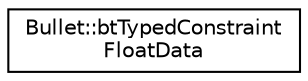 digraph "Graphical Class Hierarchy"
{
  edge [fontname="Helvetica",fontsize="10",labelfontname="Helvetica",labelfontsize="10"];
  node [fontname="Helvetica",fontsize="10",shape=record];
  rankdir="LR";
  Node1 [label="Bullet::btTypedConstraint\lFloatData",height=0.2,width=0.4,color="black", fillcolor="white", style="filled",URL="$class_bullet_1_1bt_typed_constraint_float_data.html"];
}
